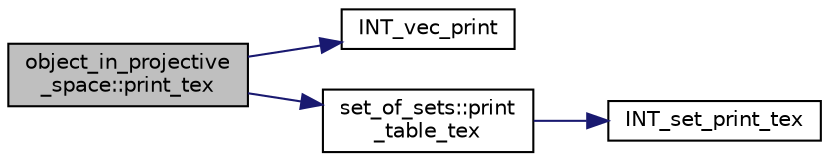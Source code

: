 digraph "object_in_projective_space::print_tex"
{
  edge [fontname="Helvetica",fontsize="10",labelfontname="Helvetica",labelfontsize="10"];
  node [fontname="Helvetica",fontsize="10",shape=record];
  rankdir="LR";
  Node180 [label="object_in_projective\l_space::print_tex",height=0.2,width=0.4,color="black", fillcolor="grey75", style="filled", fontcolor="black"];
  Node180 -> Node181 [color="midnightblue",fontsize="10",style="solid",fontname="Helvetica"];
  Node181 [label="INT_vec_print",height=0.2,width=0.4,color="black", fillcolor="white", style="filled",URL="$df/dbf/sajeeb_8_c.html#a79a5901af0b47dd0d694109543c027fe"];
  Node180 -> Node182 [color="midnightblue",fontsize="10",style="solid",fontname="Helvetica"];
  Node182 [label="set_of_sets::print\l_table_tex",height=0.2,width=0.4,color="black", fillcolor="white", style="filled",URL="$da/dd6/classset__of__sets.html#ad9e8a969374e6e8e9d8d5fa719a59627"];
  Node182 -> Node183 [color="midnightblue",fontsize="10",style="solid",fontname="Helvetica"];
  Node183 [label="INT_set_print_tex",height=0.2,width=0.4,color="black", fillcolor="white", style="filled",URL="$d5/db4/io__and__os_8h.html#adad0666de5d38c0caa4769f9f4756c0b"];
}
